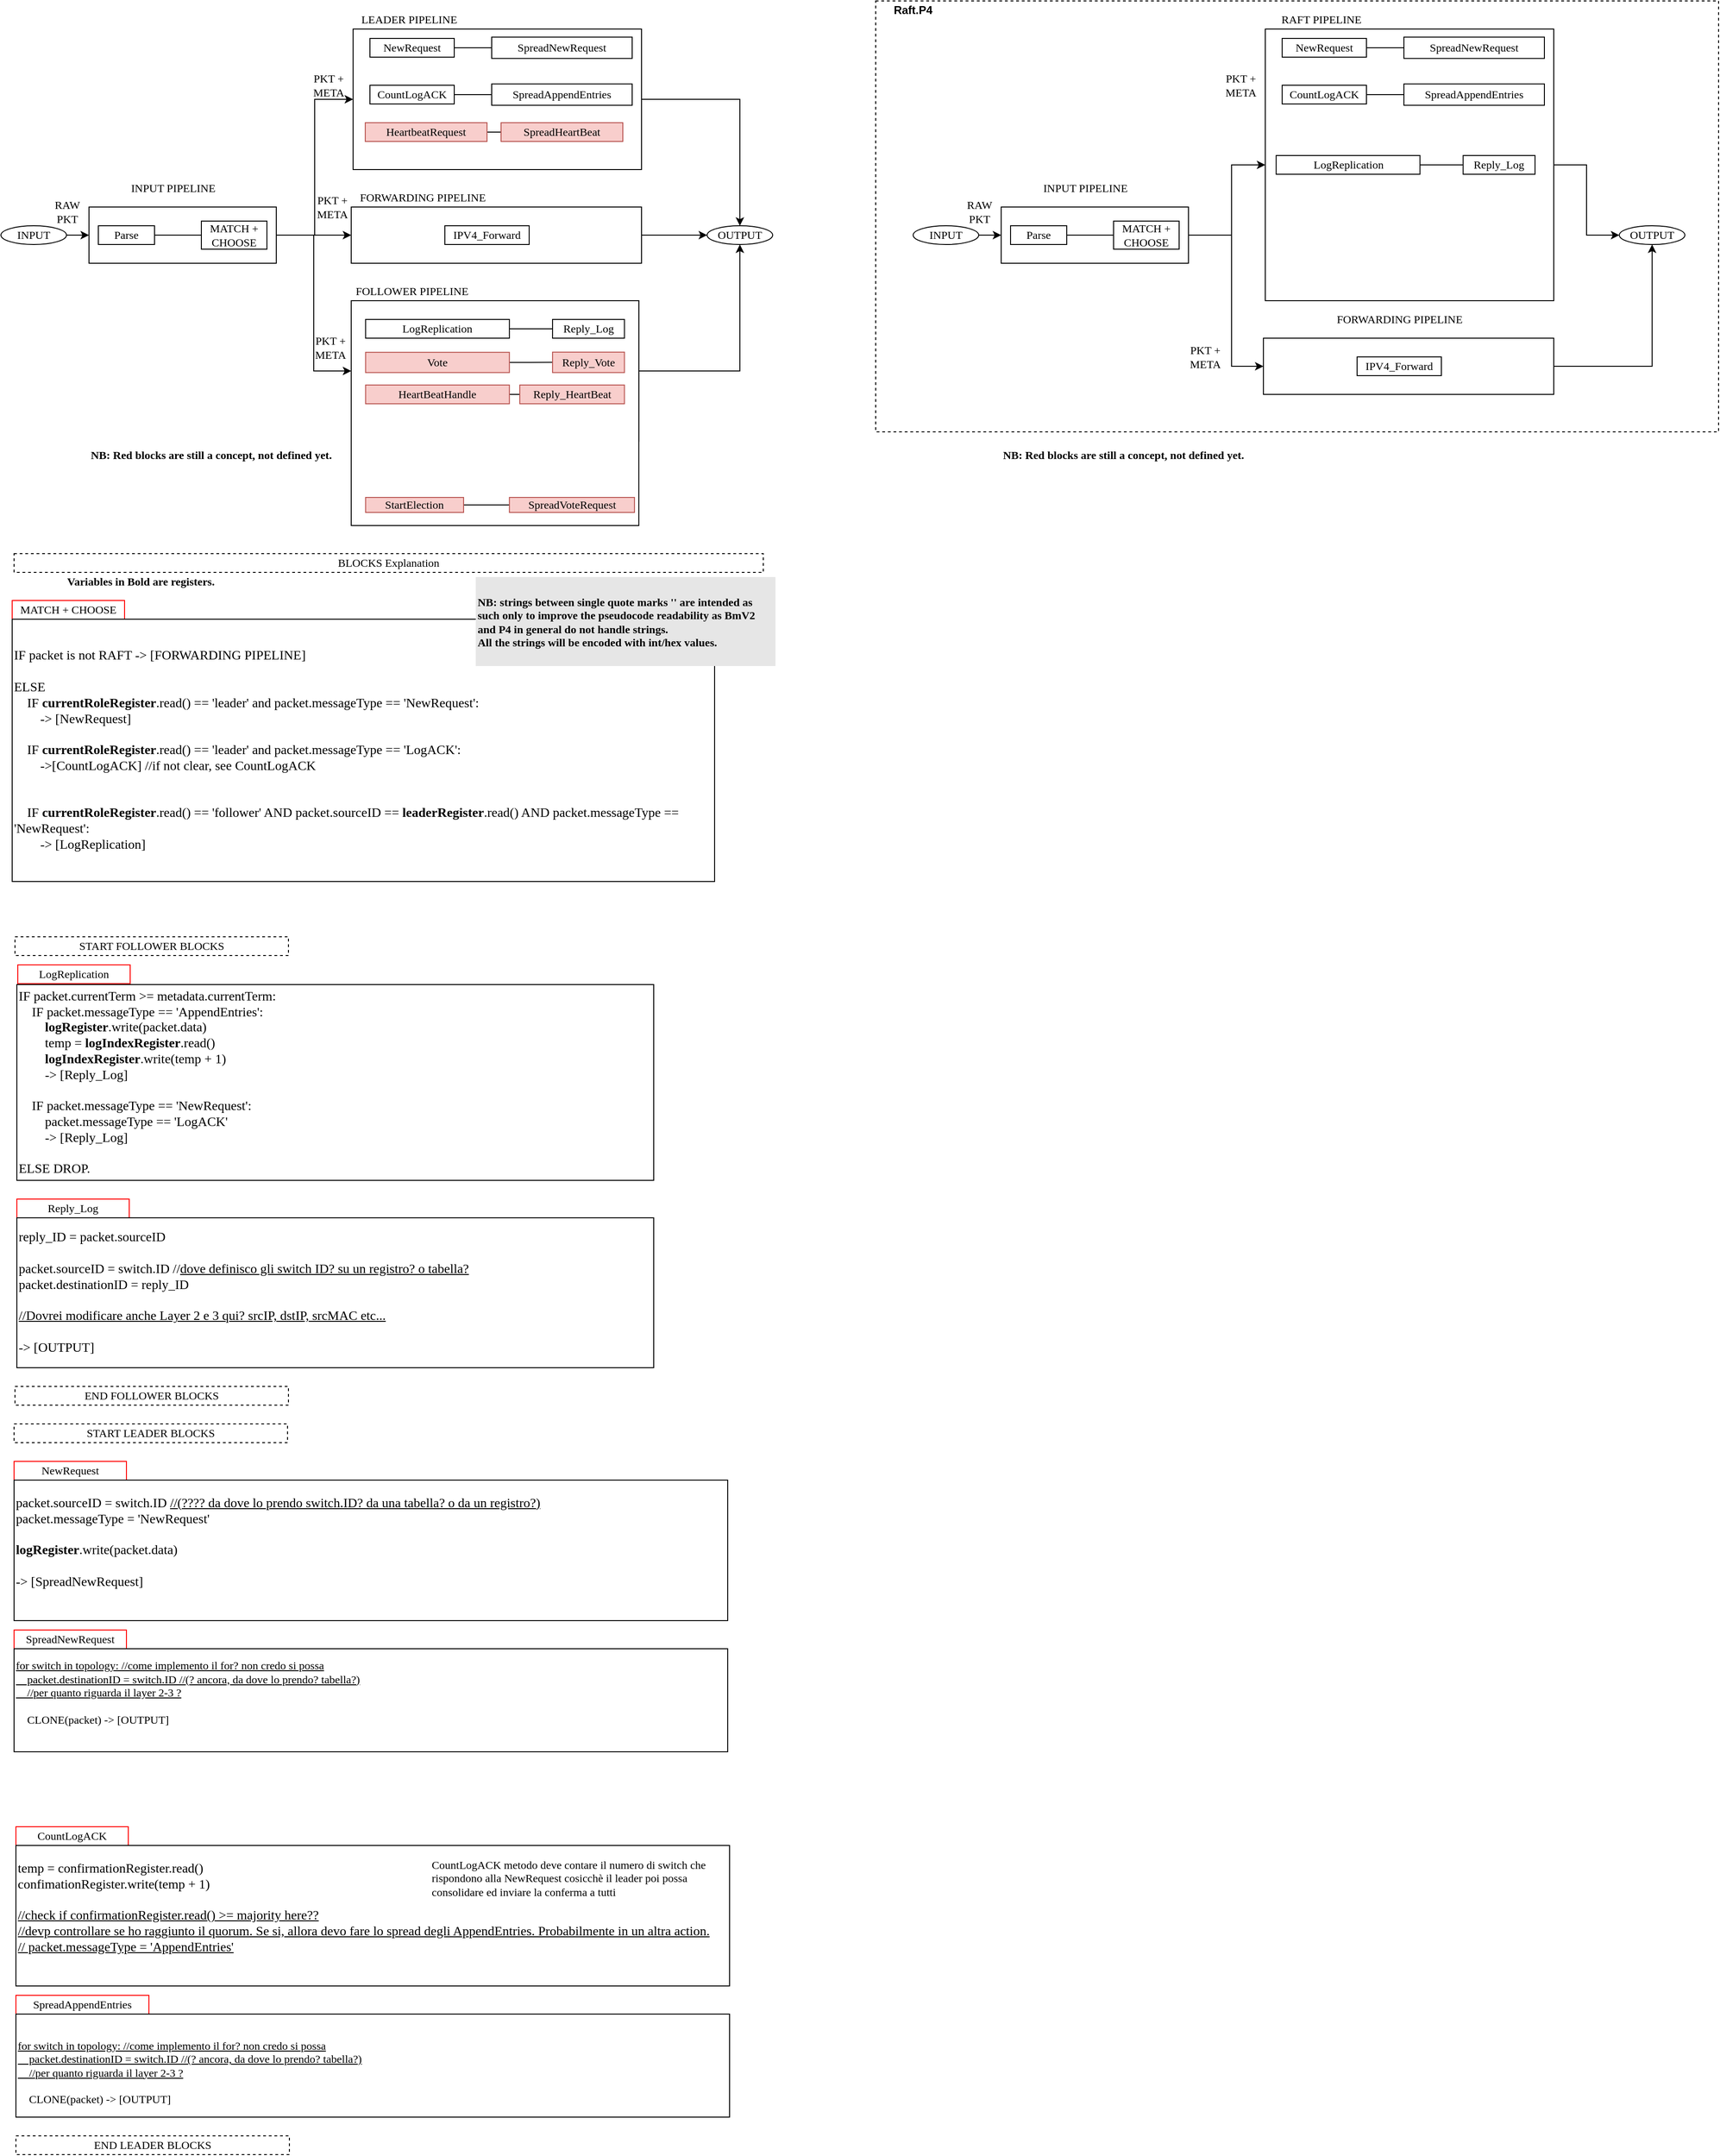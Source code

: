 <mxfile version="13.5.1" type="device"><diagram id="dT81Vl0hmEgUx9GRDJa3" name="Page-1"><mxGraphModel dx="2839" dy="1805" grid="1" gridSize="10" guides="1" tooltips="1" connect="1" arrows="1" fold="1" page="1" pageScale="1" pageWidth="827" pageHeight="1169" math="0" shadow="0"><root><mxCell id="0"/><mxCell id="1" parent="0"/><mxCell id="2UiXIjIUw84yvvYcgFA3-26" style="edgeStyle=orthogonalEdgeStyle;rounded=0;orthogonalLoop=1;jettySize=auto;html=1;exitX=1;exitY=0.5;exitDx=0;exitDy=0;fontFamily=Lucida Console;" parent="1" source="2UiXIjIUw84yvvYcgFA3-1" target="2UiXIjIUw84yvvYcgFA3-5" edge="1"><mxGeometry relative="1" as="geometry"/></mxCell><mxCell id="2UiXIjIUw84yvvYcgFA3-27" style="edgeStyle=orthogonalEdgeStyle;rounded=0;orthogonalLoop=1;jettySize=auto;html=1;exitX=1;exitY=0.5;exitDx=0;exitDy=0;entryX=0;entryY=0.5;entryDx=0;entryDy=0;fontFamily=Lucida Console;" parent="1" source="2UiXIjIUw84yvvYcgFA3-1" target="2UiXIjIUw84yvvYcgFA3-6" edge="1"><mxGeometry relative="1" as="geometry"/></mxCell><mxCell id="2UiXIjIUw84yvvYcgFA3-28" style="edgeStyle=orthogonalEdgeStyle;rounded=0;orthogonalLoop=1;jettySize=auto;html=1;exitX=1;exitY=0.5;exitDx=0;exitDy=0;entryX=0;entryY=0.5;entryDx=0;entryDy=0;fontFamily=Lucida Console;" parent="1" source="2UiXIjIUw84yvvYcgFA3-1" target="2UiXIjIUw84yvvYcgFA3-7" edge="1"><mxGeometry relative="1" as="geometry"/></mxCell><mxCell id="2UiXIjIUw84yvvYcgFA3-1" value="" style="rounded=0;whiteSpace=wrap;html=1;fontFamily=Lucida Console;" parent="1" vertex="1"><mxGeometry x="-1560" y="-910" width="200" height="60" as="geometry"/></mxCell><mxCell id="2UiXIjIUw84yvvYcgFA3-39" style="edgeStyle=orthogonalEdgeStyle;rounded=0;orthogonalLoop=1;jettySize=auto;html=1;exitX=1;exitY=0.5;exitDx=0;exitDy=0;entryX=0;entryY=0.5;entryDx=0;entryDy=0;fontFamily=Lucida Console;" parent="1" source="2UiXIjIUw84yvvYcgFA3-2" target="2UiXIjIUw84yvvYcgFA3-1" edge="1"><mxGeometry relative="1" as="geometry"/></mxCell><mxCell id="2UiXIjIUw84yvvYcgFA3-2" value="INPUT" style="ellipse;whiteSpace=wrap;html=1;fontFamily=Lucida Console;" parent="1" vertex="1"><mxGeometry x="-1654" y="-890" width="70" height="20" as="geometry"/></mxCell><mxCell id="2UiXIjIUw84yvvYcgFA3-40" style="edgeStyle=orthogonalEdgeStyle;rounded=0;orthogonalLoop=1;jettySize=auto;html=1;exitX=1;exitY=0.5;exitDx=0;exitDy=0;entryX=0;entryY=0.5;entryDx=0;entryDy=0;fontFamily=Lucida Console;endArrow=none;endFill=0;" parent="1" source="2UiXIjIUw84yvvYcgFA3-3" target="2UiXIjIUw84yvvYcgFA3-4" edge="1"><mxGeometry relative="1" as="geometry"/></mxCell><mxCell id="2UiXIjIUw84yvvYcgFA3-3" value="Parse" style="rounded=0;whiteSpace=wrap;html=1;fontFamily=Lucida Console;" parent="1" vertex="1"><mxGeometry x="-1550" y="-890" width="60" height="20" as="geometry"/></mxCell><mxCell id="2UiXIjIUw84yvvYcgFA3-4" value="MATCH + CHOOSE" style="rounded=0;whiteSpace=wrap;html=1;fontFamily=Lucida Console;" parent="1" vertex="1"><mxGeometry x="-1440" y="-895" width="70" height="30" as="geometry"/></mxCell><mxCell id="2UiXIjIUw84yvvYcgFA3-30" style="edgeStyle=orthogonalEdgeStyle;rounded=0;orthogonalLoop=1;jettySize=auto;html=1;exitX=1;exitY=0.5;exitDx=0;exitDy=0;fontFamily=Lucida Console;" parent="1" source="2UiXIjIUw84yvvYcgFA3-5" target="2UiXIjIUw84yvvYcgFA3-13" edge="1"><mxGeometry relative="1" as="geometry"/></mxCell><mxCell id="2UiXIjIUw84yvvYcgFA3-5" value="" style="rounded=0;whiteSpace=wrap;html=1;fontFamily=Lucida Console;" parent="1" vertex="1"><mxGeometry x="-1280" y="-910" width="310" height="60" as="geometry"/></mxCell><mxCell id="2UiXIjIUw84yvvYcgFA3-31" style="edgeStyle=orthogonalEdgeStyle;rounded=0;orthogonalLoop=1;jettySize=auto;html=1;exitX=1;exitY=0.5;exitDx=0;exitDy=0;fontFamily=Lucida Console;" parent="1" source="2UiXIjIUw84yvvYcgFA3-6" target="2UiXIjIUw84yvvYcgFA3-13" edge="1"><mxGeometry relative="1" as="geometry"/></mxCell><mxCell id="2UiXIjIUw84yvvYcgFA3-6" value="" style="rounded=0;whiteSpace=wrap;html=1;fontFamily=Lucida Console;" parent="1" vertex="1"><mxGeometry x="-1278" y="-1100" width="308" height="150" as="geometry"/></mxCell><mxCell id="2UiXIjIUw84yvvYcgFA3-8" value="INPUT PIPELINE" style="text;html=1;strokeColor=none;fillColor=none;align=center;verticalAlign=middle;whiteSpace=wrap;rounded=0;fontFamily=Lucida Console;" parent="1" vertex="1"><mxGeometry x="-1530" y="-940" width="120" height="20" as="geometry"/></mxCell><mxCell id="2UiXIjIUw84yvvYcgFA3-9" value="LEADER PIPELINE" style="text;html=1;strokeColor=none;fillColor=none;align=center;verticalAlign=middle;whiteSpace=wrap;rounded=0;fontFamily=Lucida Console;" parent="1" vertex="1"><mxGeometry x="-1278" y="-1120" width="120" height="20" as="geometry"/></mxCell><mxCell id="2UiXIjIUw84yvvYcgFA3-10" value="FOLLOWER PIPELINE" style="text;html=1;strokeColor=none;fillColor=none;align=center;verticalAlign=middle;whiteSpace=wrap;rounded=0;fontFamily=Lucida Console;" parent="1" vertex="1"><mxGeometry x="-1280" y="-830" width="130" height="20" as="geometry"/></mxCell><mxCell id="2UiXIjIUw84yvvYcgFA3-42" style="edgeStyle=orthogonalEdgeStyle;rounded=0;orthogonalLoop=1;jettySize=auto;html=1;exitX=1;exitY=0.5;exitDx=0;exitDy=0;entryX=0;entryY=0.5;entryDx=0;entryDy=0;endArrow=none;endFill=0;fontFamily=Lucida Console;" parent="1" source="2UiXIjIUw84yvvYcgFA3-11" target="2UiXIjIUw84yvvYcgFA3-41" edge="1"><mxGeometry relative="1" as="geometry"/></mxCell><mxCell id="2UiXIjIUw84yvvYcgFA3-11" value="NewRequest" style="rounded=0;whiteSpace=wrap;html=1;fontFamily=Lucida Console;" parent="1" vertex="1"><mxGeometry x="-1260" y="-1090" width="90" height="20" as="geometry"/></mxCell><mxCell id="2UiXIjIUw84yvvYcgFA3-13" value="OUTPUT" style="ellipse;whiteSpace=wrap;html=1;fontFamily=Lucida Console;" parent="1" vertex="1"><mxGeometry x="-900" y="-890" width="70" height="20" as="geometry"/></mxCell><mxCell id="2UiXIjIUw84yvvYcgFA3-15" value="MATCH + CHOOSE" style="text;html=1;fillColor=none;align=center;verticalAlign=middle;whiteSpace=wrap;rounded=0;fontFamily=Lucida Console;strokeColor=#FF0000;" parent="1" vertex="1"><mxGeometry x="-1642" y="-490" width="120" height="20" as="geometry"/></mxCell><mxCell id="2UiXIjIUw84yvvYcgFA3-17" value="&lt;div style=&quot;font-size: 14px&quot; align=&quot;left&quot;&gt;&lt;font style=&quot;font-size: 14px&quot;&gt;IF packet is not RAFT -&amp;gt; [FORWARDING PIPELINE]&lt;/font&gt;&lt;/div&gt;&lt;div style=&quot;font-size: 14px&quot; align=&quot;left&quot;&gt;&lt;font style=&quot;font-size: 14px&quot;&gt;&lt;br&gt;&lt;/font&gt;&lt;/div&gt;&lt;div style=&quot;font-size: 14px&quot; align=&quot;left&quot;&gt;&lt;font style=&quot;font-size: 14px&quot;&gt;ELSE&lt;/font&gt;&lt;/div&gt;&lt;div style=&quot;font-size: 14px&quot; align=&quot;left&quot;&gt;&lt;font style=&quot;font-size: 14px&quot;&gt;&amp;nbsp;&amp;nbsp;&amp;nbsp; IF &lt;b&gt;currentRoleRegister&lt;/b&gt;.read() == 'leader' and packet.messageType == 'NewRequest':&lt;br&gt;&lt;/font&gt;&lt;/div&gt;&lt;div style=&quot;font-size: 14px&quot; align=&quot;left&quot;&gt;&lt;font style=&quot;font-size: 14px&quot;&gt;&amp;nbsp;&amp;nbsp;&amp;nbsp;&amp;nbsp;&amp;nbsp;&amp;nbsp;&amp;nbsp; -&amp;gt; [NewRequest]&lt;/font&gt;&lt;/div&gt;&lt;div style=&quot;font-size: 14px&quot; align=&quot;left&quot;&gt;&lt;font style=&quot;font-size: 14px&quot;&gt;&lt;br&gt;&lt;/font&gt;&lt;/div&gt;&lt;div style=&quot;font-size: 14px&quot; align=&quot;left&quot;&gt;&lt;font style=&quot;font-size: 14px&quot;&gt;&amp;nbsp;&amp;nbsp;&amp;nbsp; IF &lt;b&gt;currentRoleRegister&lt;/b&gt;.read() == 'leader' and packet.messageType == 'LogACK':&lt;/font&gt;&lt;/div&gt;&lt;div style=&quot;font-size: 14px&quot; align=&quot;left&quot;&gt;&lt;font style=&quot;font-size: 14px&quot;&gt;&amp;nbsp;&amp;nbsp;&amp;nbsp;&amp;nbsp;&amp;nbsp;&amp;nbsp;&amp;nbsp; -&amp;gt;[CountLogACK] //if not clear, see CountLogACK&lt;/font&gt;&lt;/div&gt;&lt;div style=&quot;font-size: 14px&quot; align=&quot;left&quot;&gt;&lt;font style=&quot;font-size: 14px&quot;&gt;&lt;br&gt;&lt;/font&gt;&lt;/div&gt;&lt;div style=&quot;font-size: 14px&quot; align=&quot;left&quot;&gt;&lt;font style=&quot;font-size: 14px&quot;&gt;&lt;br&gt;&lt;/font&gt;&lt;/div&gt;&lt;div style=&quot;font-size: 14px&quot; align=&quot;left&quot;&gt;&lt;font style=&quot;font-size: 14px&quot;&gt;&amp;nbsp;&amp;nbsp;&amp;nbsp; &lt;/font&gt;&lt;font style=&quot;font-size: 14px&quot;&gt;IF &lt;b&gt;currentRoleRegister&lt;/b&gt;.read() == 'follower' AND packet.sourceID == &lt;b&gt;leaderRegister&lt;/b&gt;.read() AND packet.messageType == 'NewRequest'&lt;/font&gt;:&lt;div style=&quot;font-size: 14px&quot; align=&quot;left&quot;&gt;&lt;font style=&quot;font-size: 14px&quot;&gt;&amp;nbsp;&amp;nbsp;&amp;nbsp;&amp;nbsp;&amp;nbsp;&amp;nbsp;&amp;nbsp; -&amp;gt; [LogReplication]&lt;/font&gt;&lt;/div&gt;&lt;/div&gt;" style="text;html=1;fillColor=none;align=left;verticalAlign=middle;whiteSpace=wrap;rounded=0;fontFamily=Lucida Console;strokeColor=#000000;" parent="1" vertex="1"><mxGeometry x="-1642" y="-470" width="750" height="280" as="geometry"/></mxCell><mxCell id="2UiXIjIUw84yvvYcgFA3-18" value="&lt;div style=&quot;font-size: 14px&quot; align=&quot;left&quot;&gt;&lt;font style=&quot;font-size: 14px&quot;&gt;IF packet.currentTerm &amp;gt;= metadata.currentTerm:&lt;/font&gt;&lt;/div&gt;&lt;div style=&quot;font-size: 14px&quot; align=&quot;left&quot;&gt;&lt;font style=&quot;font-size: 14px&quot;&gt;&amp;nbsp;&amp;nbsp;&amp;nbsp; IF packet.messageType == 'AppendEntries':&lt;br&gt;&lt;/font&gt;&lt;/div&gt;&lt;div style=&quot;font-size: 14px&quot; align=&quot;left&quot;&gt;&lt;font style=&quot;font-size: 14px&quot;&gt;&amp;nbsp;&amp;nbsp;&amp;nbsp;&amp;nbsp;&amp;nbsp;&amp;nbsp;&amp;nbsp; &lt;b&gt;logRegister&lt;/b&gt;.write(packet.data)&lt;/font&gt;&lt;/div&gt;&lt;div style=&quot;font-size: 14px&quot; align=&quot;left&quot;&gt;&lt;font style=&quot;font-size: 14px&quot;&gt;&amp;nbsp;&amp;nbsp;&amp;nbsp;&amp;nbsp;&amp;nbsp;&amp;nbsp;&amp;nbsp; temp = &lt;b&gt;logIndexRegister&lt;/b&gt;.read()&lt;br&gt;&lt;/font&gt;&lt;/div&gt;&lt;div style=&quot;font-size: 14px&quot; align=&quot;left&quot;&gt;&lt;font style=&quot;font-size: 14px&quot;&gt;&amp;nbsp;&amp;nbsp;&amp;nbsp;&amp;nbsp;&amp;nbsp;&amp;nbsp;&amp;nbsp; &lt;b&gt;logIndexRegister&lt;/b&gt;.write(temp + 1)&lt;br&gt;&lt;/font&gt;&lt;/div&gt;&lt;div style=&quot;font-size: 14px&quot; align=&quot;left&quot;&gt;&lt;font style=&quot;font-size: 14px&quot;&gt;&amp;nbsp;&amp;nbsp;&amp;nbsp;&amp;nbsp;&amp;nbsp;&amp;nbsp;&amp;nbsp; -&amp;gt; [Reply_Log]&lt;/font&gt;&lt;/div&gt;&lt;div style=&quot;font-size: 14px&quot; align=&quot;left&quot;&gt;&lt;br&gt;&lt;/div&gt;&lt;div style=&quot;font-size: 14px&quot; align=&quot;left&quot;&gt;&amp;nbsp;&amp;nbsp;&amp;nbsp; IF packet.messageType == 'NewRequest':&lt;/div&gt;&lt;div style=&quot;font-size: 14px&quot; align=&quot;left&quot;&gt;&amp;nbsp;&amp;nbsp;&amp;nbsp;&amp;nbsp;&amp;nbsp;&amp;nbsp;&amp;nbsp; packet.messageType == 'LogACK'&lt;/div&gt;&lt;div style=&quot;font-size: 14px&quot; align=&quot;left&quot;&gt;&amp;nbsp;&amp;nbsp;&amp;nbsp;&amp;nbsp;&amp;nbsp;&amp;nbsp;&amp;nbsp; -&amp;gt; [Reply_Log]&lt;br&gt;&lt;/div&gt;&lt;div style=&quot;font-size: 14px&quot; align=&quot;left&quot;&gt;&lt;font style=&quot;font-size: 14px&quot;&gt;&lt;br&gt;&lt;/font&gt;&lt;/div&gt;&lt;div style=&quot;font-size: 14px&quot; align=&quot;left&quot;&gt;&lt;font style=&quot;font-size: 14px&quot;&gt;ELSE DROP.&lt;br&gt;&lt;/font&gt;&lt;/div&gt;" style="text;html=1;fillColor=none;align=left;verticalAlign=middle;whiteSpace=wrap;rounded=0;fontFamily=Lucida Console;strokeColor=#000000;" parent="1" vertex="1"><mxGeometry x="-1637" y="-80" width="680" height="209" as="geometry"/></mxCell><mxCell id="2UiXIjIUw84yvvYcgFA3-19" value="LogReplication" style="text;html=1;align=center;verticalAlign=middle;whiteSpace=wrap;rounded=0;fontFamily=Lucida Console;strokeColor=#FF0000;" parent="1" vertex="1"><mxGeometry x="-1636" y="-101" width="120" height="20" as="geometry"/></mxCell><mxCell id="2UiXIjIUw84yvvYcgFA3-20" value="RAW PKT" style="text;html=1;strokeColor=none;fillColor=none;align=center;verticalAlign=middle;whiteSpace=wrap;rounded=0;fontFamily=Lucida Console;" parent="1" vertex="1"><mxGeometry x="-1600" y="-915" width="34" height="20" as="geometry"/></mxCell><mxCell id="2UiXIjIUw84yvvYcgFA3-21" value="PKT + META" style="text;html=1;strokeColor=none;fillColor=none;align=center;verticalAlign=middle;whiteSpace=wrap;rounded=0;fontFamily=Lucida Console;" parent="1" vertex="1"><mxGeometry x="-1326" y="-1050" width="44" height="20" as="geometry"/></mxCell><mxCell id="2UiXIjIUw84yvvYcgFA3-22" value="PKT + META" style="text;html=1;strokeColor=none;fillColor=none;align=center;verticalAlign=middle;whiteSpace=wrap;rounded=0;fontFamily=Lucida Console;" parent="1" vertex="1"><mxGeometry x="-1324" y="-770" width="44" height="20" as="geometry"/></mxCell><mxCell id="2UiXIjIUw84yvvYcgFA3-23" value="PKT + META" style="text;html=1;strokeColor=none;fillColor=none;align=center;verticalAlign=middle;whiteSpace=wrap;rounded=0;fontFamily=Lucida Console;" parent="1" vertex="1"><mxGeometry x="-1322" y="-920" width="44" height="20" as="geometry"/></mxCell><mxCell id="2UiXIjIUw84yvvYcgFA3-29" value="" style="group" parent="1" vertex="1" connectable="0"><mxGeometry x="-1280" y="-810" width="340" height="150" as="geometry"/></mxCell><mxCell id="2UiXIjIUw84yvvYcgFA3-7" value="" style="rounded=0;whiteSpace=wrap;html=1;fontFamily=Lucida Console;" parent="2UiXIjIUw84yvvYcgFA3-29" vertex="1"><mxGeometry width="307.097" height="150" as="geometry"/></mxCell><mxCell id="2UiXIjIUw84yvvYcgFA3-34" style="edgeStyle=orthogonalEdgeStyle;rounded=0;orthogonalLoop=1;jettySize=auto;html=1;exitX=1;exitY=0.5;exitDx=0;exitDy=0;fontFamily=Lucida Console;" parent="2UiXIjIUw84yvvYcgFA3-29" source="2UiXIjIUw84yvvYcgFA3-12" target="2UiXIjIUw84yvvYcgFA3-16" edge="1"><mxGeometry relative="1" as="geometry"/></mxCell><mxCell id="2UiXIjIUw84yvvYcgFA3-12" value="LogReplication" style="rounded=0;whiteSpace=wrap;html=1;fontFamily=Lucida Console;" parent="2UiXIjIUw84yvvYcgFA3-29" vertex="1"><mxGeometry x="15.355" y="27.27" width="153.548" height="22.73" as="geometry"/></mxCell><mxCell id="2UiXIjIUw84yvvYcgFA3-16" value="Reply_Log" style="rounded=0;whiteSpace=wrap;html=1;fontFamily=Lucida Console;" parent="2UiXIjIUw84yvvYcgFA3-29" vertex="1"><mxGeometry x="214.968" y="27.273" width="76.774" height="27.273" as="geometry"/></mxCell><mxCell id="2UiXIjIUw84yvvYcgFA3-24" value="Vote" style="rounded=0;whiteSpace=wrap;html=1;fontFamily=Lucida Console;opacity=50;labelBorderColor=none;labelBackgroundColor=none;fontStyle=0" parent="2UiXIjIUw84yvvYcgFA3-29" vertex="1"><mxGeometry x="15.355" y="67.73" width="153.548" height="14.55" as="geometry"/></mxCell><mxCell id="2UiXIjIUw84yvvYcgFA3-37" value="StartElection" style="rounded=0;whiteSpace=wrap;html=1;fontFamily=Lucida Console;" parent="2UiXIjIUw84yvvYcgFA3-29" vertex="1"><mxGeometry x="15.35" y="110" width="100" height="22.73" as="geometry"/></mxCell><mxCell id="2UiXIjIUw84yvvYcgFA3-38" value="SpreadVoteRequest" style="rounded=0;whiteSpace=wrap;html=1;fontFamily=Lucida Console;" parent="2UiXIjIUw84yvvYcgFA3-29" vertex="1"><mxGeometry x="158.19" y="110" width="133.55" height="22.73" as="geometry"/></mxCell><mxCell id="2UiXIjIUw84yvvYcgFA3-32" style="edgeStyle=orthogonalEdgeStyle;rounded=0;orthogonalLoop=1;jettySize=auto;html=1;exitX=1;exitY=0.5;exitDx=0;exitDy=0;fontFamily=Lucida Console;" parent="1" source="2UiXIjIUw84yvvYcgFA3-7" target="2UiXIjIUw84yvvYcgFA3-13" edge="1"><mxGeometry relative="1" as="geometry"/></mxCell><mxCell id="2UiXIjIUw84yvvYcgFA3-41" value="SpreadNewRequest" style="rounded=0;whiteSpace=wrap;html=1;fontFamily=Lucida Console;" parent="1" vertex="1"><mxGeometry x="-1130" y="-1091.37" width="150" height="22.73" as="geometry"/></mxCell><mxCell id="2UiXIjIUw84yvvYcgFA3-44" value="Reply_Log" style="text;html=1;align=center;verticalAlign=middle;whiteSpace=wrap;rounded=0;fontFamily=Lucida Console;strokeColor=#FF0000;" parent="1" vertex="1"><mxGeometry x="-1637" y="149" width="120" height="20" as="geometry"/></mxCell><mxCell id="2UiXIjIUw84yvvYcgFA3-45" value="&lt;div style=&quot;font-size: 14px&quot; align=&quot;left&quot;&gt;&lt;font style=&quot;font-size: 14px&quot;&gt;reply_ID = packet.sourceID&lt;/font&gt;&lt;/div&gt;&lt;div style=&quot;font-size: 14px&quot; align=&quot;left&quot;&gt;&lt;font style=&quot;font-size: 14px&quot;&gt;&lt;br&gt;&lt;/font&gt;&lt;/div&gt;&lt;div style=&quot;font-size: 14px&quot; align=&quot;left&quot;&gt;&lt;font style=&quot;font-size: 14px&quot;&gt;packet.sourceID = switch.ID //&lt;u&gt;dove definisco gli switch ID? su un registro? o tabella?&lt;/u&gt;&lt;br&gt;&lt;/font&gt;&lt;/div&gt;&lt;div style=&quot;font-size: 14px&quot; align=&quot;left&quot;&gt;&lt;font style=&quot;font-size: 14px&quot;&gt;packet.destinationID = reply_ID&lt;/font&gt;&lt;/div&gt;&lt;div style=&quot;font-size: 14px&quot; align=&quot;left&quot;&gt;&lt;font style=&quot;font-size: 14px&quot;&gt;&lt;br&gt;&lt;/font&gt;&lt;/div&gt;&lt;div style=&quot;font-size: 14px&quot; align=&quot;left&quot;&gt;&lt;u&gt;&lt;font style=&quot;font-size: 14px&quot;&gt;//Dovrei modificare anche Layer 2 e 3 qui? srcIP, dstIP, srcMAC etc...&lt;/font&gt;&lt;/u&gt;&lt;/div&gt;&lt;div style=&quot;font-size: 14px&quot; align=&quot;left&quot;&gt;&lt;font style=&quot;font-size: 14px&quot;&gt;&lt;br&gt;&lt;/font&gt;&lt;/div&gt;&lt;div style=&quot;font-size: 14px&quot; align=&quot;left&quot;&gt;&lt;font style=&quot;font-size: 14px&quot;&gt;-&amp;gt; [OUTPUT]&lt;br&gt;&lt;/font&gt;&lt;/div&gt;" style="text;html=1;fillColor=none;align=left;verticalAlign=middle;whiteSpace=wrap;rounded=0;fontFamily=Lucida Console;strokeColor=#000000;" parent="1" vertex="1"><mxGeometry x="-1637" y="169" width="680" height="160" as="geometry"/></mxCell><mxCell id="2UiXIjIUw84yvvYcgFA3-46" value="" style="group" parent="1" vertex="1" connectable="0"><mxGeometry x="-1280" y="-810" width="340" height="240" as="geometry"/></mxCell><mxCell id="2UiXIjIUw84yvvYcgFA3-47" value="" style="rounded=0;whiteSpace=wrap;html=1;fontFamily=Lucida Console;" parent="2UiXIjIUw84yvvYcgFA3-46" vertex="1"><mxGeometry width="307.097" height="240" as="geometry"/></mxCell><mxCell id="2UiXIjIUw84yvvYcgFA3-48" style="edgeStyle=orthogonalEdgeStyle;rounded=0;orthogonalLoop=1;jettySize=auto;html=1;exitX=1;exitY=0.5;exitDx=0;exitDy=0;fontFamily=Lucida Console;endArrow=none;endFill=0;" parent="2UiXIjIUw84yvvYcgFA3-46" source="2UiXIjIUw84yvvYcgFA3-49" target="2UiXIjIUw84yvvYcgFA3-50" edge="1"><mxGeometry relative="1" as="geometry"/></mxCell><mxCell id="2UiXIjIUw84yvvYcgFA3-49" value="LogReplication" style="rounded=0;whiteSpace=wrap;html=1;fontFamily=Lucida Console;" parent="2UiXIjIUw84yvvYcgFA3-46" vertex="1"><mxGeometry x="15.35" y="19.99" width="153.55" height="20.01" as="geometry"/></mxCell><mxCell id="2UiXIjIUw84yvvYcgFA3-50" value="Reply_Log" style="rounded=0;whiteSpace=wrap;html=1;fontFamily=Lucida Console;" parent="2UiXIjIUw84yvvYcgFA3-46" vertex="1"><mxGeometry x="214.97" y="19.99" width="76.77" height="20.01" as="geometry"/></mxCell><mxCell id="2UiXIjIUw84yvvYcgFA3-55" style="edgeStyle=orthogonalEdgeStyle;rounded=0;orthogonalLoop=1;jettySize=auto;html=1;exitX=1;exitY=0.5;exitDx=0;exitDy=0;entryX=0;entryY=0.5;entryDx=0;entryDy=0;endArrow=none;endFill=0;fontFamily=Lucida Console;" parent="2UiXIjIUw84yvvYcgFA3-46" source="2UiXIjIUw84yvvYcgFA3-51" target="2UiXIjIUw84yvvYcgFA3-54" edge="1"><mxGeometry relative="1" as="geometry"/></mxCell><mxCell id="2UiXIjIUw84yvvYcgFA3-51" value="Vote" style="rounded=0;whiteSpace=wrap;html=1;fontFamily=Lucida Console;labelBorderColor=none;labelBackgroundColor=none;fontStyle=0;strokeColor=#b85450;fillColor=#f8cecc;" parent="2UiXIjIUw84yvvYcgFA3-46" vertex="1"><mxGeometry x="15.35" y="55.09" width="153.55" height="21.63" as="geometry"/></mxCell><mxCell id="2UiXIjIUw84yvvYcgFA3-56" style="edgeStyle=orthogonalEdgeStyle;rounded=0;orthogonalLoop=1;jettySize=auto;html=1;exitX=1;exitY=0.5;exitDx=0;exitDy=0;endArrow=none;endFill=0;fontFamily=Lucida Console;" parent="2UiXIjIUw84yvvYcgFA3-46" source="2UiXIjIUw84yvvYcgFA3-52" target="2UiXIjIUw84yvvYcgFA3-53" edge="1"><mxGeometry relative="1" as="geometry"/></mxCell><mxCell id="2UiXIjIUw84yvvYcgFA3-52" value="StartElection" style="rounded=0;whiteSpace=wrap;html=1;fontFamily=Lucida Console;fillColor=#f8cecc;strokeColor=#b85450;" parent="2UiXIjIUw84yvvYcgFA3-46" vertex="1"><mxGeometry x="15.35" y="210" width="104.65" height="16" as="geometry"/></mxCell><mxCell id="2UiXIjIUw84yvvYcgFA3-53" value="SpreadVoteRequest" style="rounded=0;whiteSpace=wrap;html=1;fontFamily=Lucida Console;fillColor=#f8cecc;strokeColor=#b85450;" parent="2UiXIjIUw84yvvYcgFA3-46" vertex="1"><mxGeometry x="168.9" y="210" width="133.55" height="16" as="geometry"/></mxCell><mxCell id="2UiXIjIUw84yvvYcgFA3-54" value="Reply_Vote" style="rounded=0;whiteSpace=wrap;html=1;fontFamily=Lucida Console;fillColor=#f8cecc;strokeColor=#b85450;" parent="2UiXIjIUw84yvvYcgFA3-46" vertex="1"><mxGeometry x="214.97" y="54.9" width="76.77" height="21.82" as="geometry"/></mxCell><mxCell id="2UiXIjIUw84yvvYcgFA3-82" style="edgeStyle=orthogonalEdgeStyle;rounded=0;orthogonalLoop=1;jettySize=auto;html=1;exitX=1;exitY=0.5;exitDx=0;exitDy=0;entryX=0;entryY=0.5;entryDx=0;entryDy=0;endArrow=none;endFill=0;fontFamily=Lucida Console;" parent="2UiXIjIUw84yvvYcgFA3-46" source="2UiXIjIUw84yvvYcgFA3-80" target="2UiXIjIUw84yvvYcgFA3-81" edge="1"><mxGeometry relative="1" as="geometry"/></mxCell><mxCell id="2UiXIjIUw84yvvYcgFA3-80" value="HeartBeatHandle" style="rounded=0;whiteSpace=wrap;html=1;fontFamily=Lucida Console;fillColor=#f8cecc;strokeColor=#b85450;" parent="2UiXIjIUw84yvvYcgFA3-46" vertex="1"><mxGeometry x="15.35" y="90" width="153.55" height="20.01" as="geometry"/></mxCell><mxCell id="2UiXIjIUw84yvvYcgFA3-81" value="Reply_HeartBeat" style="rounded=0;whiteSpace=wrap;html=1;fontFamily=Lucida Console;fillColor=#f8cecc;strokeColor=#b85450;" parent="2UiXIjIUw84yvvYcgFA3-46" vertex="1"><mxGeometry x="180" y="90" width="111.74" height="20.01" as="geometry"/></mxCell><mxCell id="2UiXIjIUw84yvvYcgFA3-57" value="BLOCKS Explanation" style="text;html=1;fillColor=none;align=center;verticalAlign=middle;whiteSpace=wrap;rounded=0;fontFamily=Lucida Console;strokeColor=#000000;dashed=1;" parent="1" vertex="1"><mxGeometry x="-1640" y="-540" width="800" height="20" as="geometry"/></mxCell><mxCell id="2UiXIjIUw84yvvYcgFA3-58" value="&lt;div&gt;&lt;b&gt;NB: strings between single quote marks '' are intended as such only to improve the pseudocode readability as BmV2 and P4 in general do not handle strings.&lt;/b&gt;&lt;/div&gt;&lt;div&gt;&lt;b&gt; All the strings will be encoded with int/hex values.&lt;/b&gt;&lt;/div&gt;" style="text;html=1;strokeColor=none;align=left;verticalAlign=middle;whiteSpace=wrap;rounded=0;fontFamily=Lucida Console;fillColor=#E6E6E6;" parent="1" vertex="1"><mxGeometry x="-1147" y="-515" width="320" height="95" as="geometry"/></mxCell><mxCell id="2UiXIjIUw84yvvYcgFA3-59" value="NewRequest" style="text;html=1;align=center;verticalAlign=middle;whiteSpace=wrap;rounded=0;fontFamily=Lucida Console;strokeColor=#FF0000;" parent="1" vertex="1"><mxGeometry x="-1640" y="429" width="120" height="20" as="geometry"/></mxCell><mxCell id="2UiXIjIUw84yvvYcgFA3-60" value="&lt;div style=&quot;font-size: 14px&quot;&gt;&lt;font style=&quot;font-size: 14px&quot; face=&quot;Lucida Console&quot;&gt;packet.sourceID = switch.ID &lt;u&gt;//(???? da dove lo prendo switch.ID? da una tabella? o da un registro?)&lt;/u&gt;&lt;/font&gt;&lt;/div&gt;&lt;div style=&quot;font-size: 14px&quot;&gt;&lt;font style=&quot;font-size: 14px&quot; face=&quot;Lucida Console&quot;&gt;packet.messageType = 'NewRequest' &lt;br&gt;&lt;/font&gt;&lt;/div&gt;&lt;div style=&quot;font-size: 14px&quot;&gt;&lt;font style=&quot;font-size: 14px&quot; face=&quot;Lucida Console&quot;&gt;&lt;br&gt;&lt;/font&gt;&lt;/div&gt;&lt;div style=&quot;font-size: 14px&quot;&gt;&lt;font style=&quot;font-size: 14px&quot; face=&quot;Lucida Console&quot;&gt;&lt;b&gt;logRegister&lt;/b&gt;.write(packet.data)&lt;/font&gt;&lt;/div&gt;&lt;div style=&quot;font-size: 14px&quot;&gt;&lt;br&gt;&lt;/div&gt;&lt;div style=&quot;font-size: 14px&quot;&gt;-&amp;gt; [SpreadNewRequest]&lt;br&gt;&lt;/div&gt;&lt;div style=&quot;font-size: 14px&quot;&gt;&lt;font style=&quot;font-size: 14px&quot; face=&quot;Lucida Console&quot;&gt;&lt;br&gt;&lt;/font&gt;&lt;/div&gt;" style="text;html=1;fillColor=none;align=left;verticalAlign=middle;whiteSpace=wrap;rounded=0;fontFamily=Lucida Console;strokeColor=#000000;" parent="1" vertex="1"><mxGeometry x="-1640" y="449" width="762" height="150" as="geometry"/></mxCell><mxCell id="2UiXIjIUw84yvvYcgFA3-61" value="START LEADER BLOCKS" style="text;html=1;fillColor=none;align=center;verticalAlign=middle;whiteSpace=wrap;rounded=0;fontFamily=Lucida Console;strokeColor=#000000;dashed=1;" parent="1" vertex="1"><mxGeometry x="-1640" y="389" width="292" height="20" as="geometry"/></mxCell><mxCell id="2UiXIjIUw84yvvYcgFA3-62" value="END FOLLOWER BLOCKS" style="text;html=1;fillColor=none;align=center;verticalAlign=middle;whiteSpace=wrap;rounded=0;fontFamily=Lucida Console;strokeColor=#000000;dashed=1;" parent="1" vertex="1"><mxGeometry x="-1639" y="349" width="292" height="20" as="geometry"/></mxCell><mxCell id="2UiXIjIUw84yvvYcgFA3-63" value="IPV4_Forward" style="rounded=0;whiteSpace=wrap;html=1;fontFamily=Lucida Console;" parent="1" vertex="1"><mxGeometry x="-1180" y="-890" width="90" height="20" as="geometry"/></mxCell><mxCell id="2UiXIjIUw84yvvYcgFA3-64" value="&lt;b&gt;NB: Red blocks are still a concept, not defined yet.&lt;br&gt;&lt;/b&gt;" style="text;html=1;strokeColor=none;fillColor=none;align=left;verticalAlign=middle;whiteSpace=wrap;rounded=0;fontFamily=Lucida Console;" parent="1" vertex="1"><mxGeometry x="-1560" y="-660" width="270" height="30" as="geometry"/></mxCell><mxCell id="2UiXIjIUw84yvvYcgFA3-70" style="edgeStyle=orthogonalEdgeStyle;rounded=0;orthogonalLoop=1;jettySize=auto;html=1;exitX=1;exitY=0.5;exitDx=0;exitDy=0;entryX=0;entryY=0.5;entryDx=0;entryDy=0;endArrow=none;endFill=0;fontFamily=Lucida Console;" parent="1" source="2UiXIjIUw84yvvYcgFA3-68" target="2UiXIjIUw84yvvYcgFA3-69" edge="1"><mxGeometry relative="1" as="geometry"/></mxCell><mxCell id="2UiXIjIUw84yvvYcgFA3-68" value="CountLogACK" style="rounded=0;whiteSpace=wrap;html=1;fontFamily=Lucida Console;" parent="1" vertex="1"><mxGeometry x="-1260" y="-1040" width="90" height="20" as="geometry"/></mxCell><mxCell id="2UiXIjIUw84yvvYcgFA3-69" value="SpreadAppendEntries" style="rounded=0;whiteSpace=wrap;html=1;fontFamily=Lucida Console;" parent="1" vertex="1"><mxGeometry x="-1130" y="-1041.37" width="150" height="22.73" as="geometry"/></mxCell><mxCell id="2UiXIjIUw84yvvYcgFA3-71" value="SpreadNewRequest" style="text;html=1;align=center;verticalAlign=middle;whiteSpace=wrap;rounded=0;fontFamily=Lucida Console;strokeColor=#FF0000;" parent="1" vertex="1"><mxGeometry x="-1640" y="609" width="120" height="20" as="geometry"/></mxCell><mxCell id="2UiXIjIUw84yvvYcgFA3-72" value="&lt;u&gt;for switch in topology: //come implemento il for? non credo si possa&lt;br&gt;&lt;/u&gt;&lt;div&gt;&lt;u&gt;&amp;nbsp;&amp;nbsp;&amp;nbsp; packet.destinationID = switch.ID //(? ancora, da dove lo prendo? tabella?)&lt;/u&gt;&lt;/div&gt;&lt;div&gt;&lt;u&gt;&amp;nbsp;&amp;nbsp;&amp;nbsp; //per quanto riguarda il layer 2-3 ?&lt;/u&gt;&lt;/div&gt;&lt;div&gt;&lt;br&gt;&lt;/div&gt;&lt;div&gt;&amp;nbsp;&amp;nbsp;&amp;nbsp; CLONE(packet) -&amp;gt; [OUTPUT]&lt;br&gt;&lt;/div&gt;&lt;div style=&quot;font-size: 14px&quot;&gt;&lt;font style=&quot;font-size: 14px&quot; face=&quot;Lucida Console&quot;&gt;&lt;br&gt;&lt;/font&gt;&lt;/div&gt;" style="text;html=1;fillColor=none;align=left;verticalAlign=middle;whiteSpace=wrap;rounded=0;fontFamily=Lucida Console;strokeColor=#000000;" parent="1" vertex="1"><mxGeometry x="-1640" y="629" width="762" height="110" as="geometry"/></mxCell><mxCell id="2UiXIjIUw84yvvYcgFA3-73" value="CountLogACK" style="text;html=1;align=center;verticalAlign=middle;whiteSpace=wrap;rounded=0;fontFamily=Lucida Console;strokeColor=#FF0000;" parent="1" vertex="1"><mxGeometry x="-1638" y="819" width="120" height="20" as="geometry"/></mxCell><mxCell id="2UiXIjIUw84yvvYcgFA3-74" value="&lt;div style=&quot;font-size: 14px&quot;&gt;&lt;font style=&quot;font-size: 14px&quot; face=&quot;Lucida Console&quot;&gt;temp = confirmationRegister.read()&lt;/font&gt;&lt;/div&gt;&lt;div style=&quot;font-size: 14px&quot;&gt;&lt;font style=&quot;font-size: 14px&quot; face=&quot;Lucida Console&quot;&gt;confimationRegister.write(temp + 1)&lt;/font&gt;&lt;/div&gt;&lt;div style=&quot;font-size: 14px&quot;&gt;&lt;font style=&quot;font-size: 14px&quot; face=&quot;Lucida Console&quot;&gt;&lt;br&gt;&lt;/font&gt;&lt;/div&gt;&lt;div style=&quot;font-size: 14px&quot;&gt;&lt;font style=&quot;font-size: 14px&quot; face=&quot;Lucida Console&quot;&gt;&lt;u&gt;//check if confirmationRegister.read() &amp;gt;= majority here??&lt;/u&gt;&lt;/font&gt;&lt;/div&gt;&lt;div style=&quot;font-size: 14px&quot;&gt;&lt;font style=&quot;font-size: 14px&quot; face=&quot;Lucida Console&quot;&gt;&lt;u&gt;//devp controllare se ho raggiunto il quorum. Se si, allora devo fare lo spread degli AppendEntries. Probabilmente in un altra action.&lt;br&gt;&lt;/u&gt;&lt;/font&gt;&lt;/div&gt;&lt;div style=&quot;font-size: 14px&quot;&gt;&lt;font style=&quot;font-size: 14px&quot; face=&quot;Lucida Console&quot;&gt;&lt;u&gt;// packet.messageType = 'AppendEntries'&lt;/u&gt;&lt;br&gt;&lt;/font&gt;&lt;/div&gt;&lt;div style=&quot;font-size: 14px&quot;&gt;&lt;font style=&quot;font-size: 14px&quot; face=&quot;Lucida Console&quot;&gt;&lt;br&gt;&lt;/font&gt;&lt;/div&gt;" style="text;html=1;fillColor=none;align=left;verticalAlign=middle;whiteSpace=wrap;rounded=0;fontFamily=Lucida Console;strokeColor=#000000;" parent="1" vertex="1"><mxGeometry x="-1638" y="839" width="762" height="150" as="geometry"/></mxCell><mxCell id="2UiXIjIUw84yvvYcgFA3-75" value="CountLogACK metodo deve contare il numero di switch che rispondono alla NewRequest cosicchè il leader poi possa consolidare ed inviare la conferma a tutti" style="text;html=1;strokeColor=none;fillColor=none;align=left;verticalAlign=middle;whiteSpace=wrap;rounded=0;fontFamily=Lucida Console;" parent="1" vertex="1"><mxGeometry x="-1196" y="829" width="320" height="90" as="geometry"/></mxCell><mxCell id="2UiXIjIUw84yvvYcgFA3-78" style="edgeStyle=orthogonalEdgeStyle;rounded=0;orthogonalLoop=1;jettySize=auto;html=1;exitX=1;exitY=0.5;exitDx=0;exitDy=0;entryX=0;entryY=0.25;entryDx=0;entryDy=0;endArrow=none;endFill=0;fontFamily=Lucida Console;" parent="1" source="2UiXIjIUw84yvvYcgFA3-76" target="2UiXIjIUw84yvvYcgFA3-77" edge="1"><mxGeometry relative="1" as="geometry"/></mxCell><mxCell id="2UiXIjIUw84yvvYcgFA3-76" value="HeartbeatRequest" style="rounded=0;whiteSpace=wrap;html=1;fontFamily=Lucida Console;fillColor=#f8cecc;strokeColor=#b85450;" parent="1" vertex="1"><mxGeometry x="-1265" y="-1000" width="130" height="20" as="geometry"/></mxCell><mxCell id="2UiXIjIUw84yvvYcgFA3-77" value="SpreadHeartBeat" style="rounded=0;whiteSpace=wrap;html=1;fontFamily=Lucida Console;fillColor=#f8cecc;strokeColor=#b85450;" parent="1" vertex="1"><mxGeometry x="-1120" y="-1000" width="130" height="20" as="geometry"/></mxCell><mxCell id="2UiXIjIUw84yvvYcgFA3-83" value="SpreadAppendEntries" style="text;html=1;align=center;verticalAlign=middle;whiteSpace=wrap;rounded=0;fontFamily=Lucida Console;strokeColor=#FF0000;" parent="1" vertex="1"><mxGeometry x="-1638" y="999" width="142" height="20" as="geometry"/></mxCell><mxCell id="2UiXIjIUw84yvvYcgFA3-84" value="&lt;br&gt;&lt;div style=&quot;font-size: 14px&quot;&gt;&lt;font style=&quot;font-size: 14px&quot; face=&quot;Lucida Console&quot;&gt;&lt;br&gt;&lt;/font&gt;&lt;/div&gt;&lt;div&gt;&lt;u&gt;for switch in topology: //come implemento il for? non credo si possa&lt;br&gt;&lt;/u&gt;&lt;/div&gt;&lt;div&gt;&lt;u&gt;&amp;nbsp;&amp;nbsp;&amp;nbsp; packet.destinationID = switch.ID //(? ancora, da dove lo prendo? tabella?)&lt;/u&gt;&lt;/div&gt;&lt;div&gt;&lt;u&gt;&amp;nbsp;&amp;nbsp;&amp;nbsp; //per quanto riguarda il layer 2-3 ?&lt;/u&gt;&lt;/div&gt;&lt;div&gt;&lt;br&gt;&lt;/div&gt;&lt;div&gt;&amp;nbsp;&amp;nbsp;&amp;nbsp; CLONE(packet) -&amp;gt; [OUTPUT]&lt;br&gt;&lt;/div&gt;&lt;div style=&quot;font-size: 14px&quot;&gt;&lt;font style=&quot;font-size: 14px&quot; face=&quot;Lucida Console&quot;&gt;&lt;br&gt;&lt;/font&gt;&lt;/div&gt;" style="text;html=1;fillColor=none;align=left;verticalAlign=middle;whiteSpace=wrap;rounded=0;fontFamily=Lucida Console;strokeColor=#000000;" parent="1" vertex="1"><mxGeometry x="-1638" y="1019" width="762" height="110" as="geometry"/></mxCell><mxCell id="2UiXIjIUw84yvvYcgFA3-85" value="&lt;b&gt;Variables in Bold are registers.&lt;/b&gt;" style="text;html=1;strokeColor=none;fillColor=none;align=center;verticalAlign=middle;whiteSpace=wrap;rounded=0;dashed=1;labelBackgroundColor=none;fontFamily=Lucida Console;" parent="1" vertex="1"><mxGeometry x="-1642" y="-520" width="275" height="20" as="geometry"/></mxCell><mxCell id="2UiXIjIUw84yvvYcgFA3-86" value="END LEADER BLOCKS" style="text;html=1;fillColor=none;align=center;verticalAlign=middle;whiteSpace=wrap;rounded=0;fontFamily=Lucida Console;strokeColor=#000000;dashed=1;" parent="1" vertex="1"><mxGeometry x="-1638" y="1149" width="292" height="20" as="geometry"/></mxCell><mxCell id="2UiXIjIUw84yvvYcgFA3-87" value="FORWARDING PIPELINE" style="text;html=1;strokeColor=none;fillColor=none;align=center;verticalAlign=middle;whiteSpace=wrap;rounded=0;fontFamily=Lucida Console;" parent="1" vertex="1"><mxGeometry x="-1277" y="-930" width="147" height="20" as="geometry"/></mxCell><mxCell id="2UiXIjIUw84yvvYcgFA3-88" value="START FOLLOWER BLOCKS" style="text;html=1;fillColor=none;align=center;verticalAlign=middle;whiteSpace=wrap;rounded=0;fontFamily=Lucida Console;strokeColor=#000000;dashed=1;" parent="1" vertex="1"><mxGeometry x="-1639" y="-131" width="292" height="20" as="geometry"/></mxCell><mxCell id="goHG6jPoPau5qa3c2wD1-1" style="edgeStyle=orthogonalEdgeStyle;rounded=0;orthogonalLoop=1;jettySize=auto;html=1;exitX=1;exitY=0.5;exitDx=0;exitDy=0;fontFamily=Lucida Console;" edge="1" parent="1" source="goHG6jPoPau5qa3c2wD1-4" target="goHG6jPoPau5qa3c2wD1-11"><mxGeometry relative="1" as="geometry"><Array as="points"><mxPoint x="-340" y="-880"/><mxPoint x="-340" y="-740"/></Array></mxGeometry></mxCell><mxCell id="goHG6jPoPau5qa3c2wD1-2" style="edgeStyle=orthogonalEdgeStyle;rounded=0;orthogonalLoop=1;jettySize=auto;html=1;exitX=1;exitY=0.5;exitDx=0;exitDy=0;entryX=0;entryY=0.5;entryDx=0;entryDy=0;fontFamily=Lucida Console;" edge="1" parent="1" source="goHG6jPoPau5qa3c2wD1-4" target="goHG6jPoPau5qa3c2wD1-13"><mxGeometry relative="1" as="geometry"><Array as="points"><mxPoint x="-340" y="-880"/><mxPoint x="-340" y="-955"/></Array></mxGeometry></mxCell><mxCell id="goHG6jPoPau5qa3c2wD1-4" value="" style="rounded=0;whiteSpace=wrap;html=1;fontFamily=Lucida Console;" vertex="1" parent="1"><mxGeometry x="-586" y="-910" width="200" height="60" as="geometry"/></mxCell><mxCell id="goHG6jPoPau5qa3c2wD1-5" style="edgeStyle=orthogonalEdgeStyle;rounded=0;orthogonalLoop=1;jettySize=auto;html=1;exitX=1;exitY=0.5;exitDx=0;exitDy=0;entryX=0;entryY=0.5;entryDx=0;entryDy=0;fontFamily=Lucida Console;" edge="1" parent="1" source="goHG6jPoPau5qa3c2wD1-6" target="goHG6jPoPau5qa3c2wD1-4"><mxGeometry relative="1" as="geometry"/></mxCell><mxCell id="goHG6jPoPau5qa3c2wD1-6" value="INPUT" style="ellipse;whiteSpace=wrap;html=1;fontFamily=Lucida Console;" vertex="1" parent="1"><mxGeometry x="-680" y="-890" width="70" height="20" as="geometry"/></mxCell><mxCell id="goHG6jPoPau5qa3c2wD1-7" style="edgeStyle=orthogonalEdgeStyle;rounded=0;orthogonalLoop=1;jettySize=auto;html=1;exitX=1;exitY=0.5;exitDx=0;exitDy=0;entryX=0;entryY=0.5;entryDx=0;entryDy=0;fontFamily=Lucida Console;endArrow=none;endFill=0;" edge="1" parent="1" source="goHG6jPoPau5qa3c2wD1-8" target="goHG6jPoPau5qa3c2wD1-9"><mxGeometry relative="1" as="geometry"/></mxCell><mxCell id="goHG6jPoPau5qa3c2wD1-8" value="Parse" style="rounded=0;whiteSpace=wrap;html=1;fontFamily=Lucida Console;" vertex="1" parent="1"><mxGeometry x="-576" y="-890" width="60" height="20" as="geometry"/></mxCell><mxCell id="goHG6jPoPau5qa3c2wD1-9" value="MATCH + CHOOSE" style="rounded=0;whiteSpace=wrap;html=1;fontFamily=Lucida Console;" vertex="1" parent="1"><mxGeometry x="-466" y="-895" width="70" height="30" as="geometry"/></mxCell><mxCell id="goHG6jPoPau5qa3c2wD1-10" style="edgeStyle=orthogonalEdgeStyle;rounded=0;orthogonalLoop=1;jettySize=auto;html=1;exitX=1;exitY=0.5;exitDx=0;exitDy=0;fontFamily=Lucida Console;" edge="1" parent="1" source="goHG6jPoPau5qa3c2wD1-11" target="goHG6jPoPau5qa3c2wD1-19"><mxGeometry relative="1" as="geometry"/></mxCell><mxCell id="goHG6jPoPau5qa3c2wD1-11" value="" style="rounded=0;whiteSpace=wrap;html=1;fontFamily=Lucida Console;" vertex="1" parent="1"><mxGeometry x="-306" y="-770" width="310" height="60" as="geometry"/></mxCell><mxCell id="goHG6jPoPau5qa3c2wD1-12" style="edgeStyle=orthogonalEdgeStyle;rounded=0;orthogonalLoop=1;jettySize=auto;html=1;exitX=1;exitY=0.5;exitDx=0;exitDy=0;fontFamily=Lucida Console;" edge="1" parent="1" source="goHG6jPoPau5qa3c2wD1-13" target="goHG6jPoPau5qa3c2wD1-19"><mxGeometry relative="1" as="geometry"/></mxCell><mxCell id="goHG6jPoPau5qa3c2wD1-13" value="" style="rounded=0;whiteSpace=wrap;html=1;fontFamily=Lucida Console;" vertex="1" parent="1"><mxGeometry x="-304" y="-1100" width="308" height="290" as="geometry"/></mxCell><mxCell id="goHG6jPoPau5qa3c2wD1-14" value="INPUT PIPELINE" style="text;html=1;strokeColor=none;fillColor=none;align=center;verticalAlign=middle;whiteSpace=wrap;rounded=0;fontFamily=Lucida Console;" vertex="1" parent="1"><mxGeometry x="-556" y="-940" width="120" height="20" as="geometry"/></mxCell><mxCell id="goHG6jPoPau5qa3c2wD1-15" value="RAFT PIPELINE" style="text;html=1;strokeColor=none;fillColor=none;align=center;verticalAlign=middle;whiteSpace=wrap;rounded=0;fontFamily=Lucida Console;" vertex="1" parent="1"><mxGeometry x="-304" y="-1120" width="120" height="20" as="geometry"/></mxCell><mxCell id="goHG6jPoPau5qa3c2wD1-17" style="edgeStyle=orthogonalEdgeStyle;rounded=0;orthogonalLoop=1;jettySize=auto;html=1;exitX=1;exitY=0.5;exitDx=0;exitDy=0;entryX=0;entryY=0.5;entryDx=0;entryDy=0;endArrow=none;endFill=0;fontFamily=Lucida Console;" edge="1" parent="1" source="goHG6jPoPau5qa3c2wD1-18" target="goHG6jPoPau5qa3c2wD1-33"><mxGeometry relative="1" as="geometry"/></mxCell><mxCell id="goHG6jPoPau5qa3c2wD1-18" value="NewRequest" style="rounded=0;whiteSpace=wrap;html=1;fontFamily=Lucida Console;" vertex="1" parent="1"><mxGeometry x="-286" y="-1090" width="90" height="20" as="geometry"/></mxCell><mxCell id="goHG6jPoPau5qa3c2wD1-19" value="OUTPUT" style="ellipse;whiteSpace=wrap;html=1;fontFamily=Lucida Console;" vertex="1" parent="1"><mxGeometry x="74" y="-890" width="70" height="20" as="geometry"/></mxCell><mxCell id="goHG6jPoPau5qa3c2wD1-20" value="RAW PKT" style="text;html=1;strokeColor=none;fillColor=none;align=center;verticalAlign=middle;whiteSpace=wrap;rounded=0;fontFamily=Lucida Console;" vertex="1" parent="1"><mxGeometry x="-626" y="-915" width="34" height="20" as="geometry"/></mxCell><mxCell id="goHG6jPoPau5qa3c2wD1-21" value="PKT + META" style="text;html=1;strokeColor=none;fillColor=none;align=center;verticalAlign=middle;whiteSpace=wrap;rounded=0;fontFamily=Lucida Console;" vertex="1" parent="1"><mxGeometry x="-352" y="-1050" width="44" height="20" as="geometry"/></mxCell><mxCell id="goHG6jPoPau5qa3c2wD1-23" value="PKT + META" style="text;html=1;strokeColor=none;fillColor=none;align=center;verticalAlign=middle;whiteSpace=wrap;rounded=0;fontFamily=Lucida Console;" vertex="1" parent="1"><mxGeometry x="-390" y="-760" width="44" height="20" as="geometry"/></mxCell><mxCell id="goHG6jPoPau5qa3c2wD1-33" value="SpreadNewRequest" style="rounded=0;whiteSpace=wrap;html=1;fontFamily=Lucida Console;" vertex="1" parent="1"><mxGeometry x="-156" y="-1091.37" width="150" height="22.73" as="geometry"/></mxCell><mxCell id="goHG6jPoPau5qa3c2wD1-48" value="IPV4_Forward" style="rounded=0;whiteSpace=wrap;html=1;fontFamily=Lucida Console;" vertex="1" parent="1"><mxGeometry x="-206" y="-750" width="90" height="20" as="geometry"/></mxCell><mxCell id="goHG6jPoPau5qa3c2wD1-49" value="&lt;b&gt;NB: Red blocks are still a concept, not defined yet.&lt;br&gt;&lt;/b&gt;" style="text;html=1;strokeColor=none;fillColor=none;align=left;verticalAlign=middle;whiteSpace=wrap;rounded=0;fontFamily=Lucida Console;" vertex="1" parent="1"><mxGeometry x="-586" y="-660" width="270" height="30" as="geometry"/></mxCell><mxCell id="goHG6jPoPau5qa3c2wD1-50" style="edgeStyle=orthogonalEdgeStyle;rounded=0;orthogonalLoop=1;jettySize=auto;html=1;exitX=1;exitY=0.5;exitDx=0;exitDy=0;entryX=0;entryY=0.5;entryDx=0;entryDy=0;endArrow=none;endFill=0;fontFamily=Lucida Console;" edge="1" parent="1" source="goHG6jPoPau5qa3c2wD1-51" target="goHG6jPoPau5qa3c2wD1-52"><mxGeometry relative="1" as="geometry"/></mxCell><mxCell id="goHG6jPoPau5qa3c2wD1-51" value="CountLogACK" style="rounded=0;whiteSpace=wrap;html=1;fontFamily=Lucida Console;" vertex="1" parent="1"><mxGeometry x="-286" y="-1040" width="90" height="20" as="geometry"/></mxCell><mxCell id="goHG6jPoPau5qa3c2wD1-52" value="SpreadAppendEntries" style="rounded=0;whiteSpace=wrap;html=1;fontFamily=Lucida Console;" vertex="1" parent="1"><mxGeometry x="-156" y="-1041.37" width="150" height="22.73" as="geometry"/></mxCell><mxCell id="goHG6jPoPau5qa3c2wD1-56" value="FORWARDING PIPELINE" style="text;html=1;strokeColor=none;fillColor=none;align=center;verticalAlign=middle;whiteSpace=wrap;rounded=0;fontFamily=Lucida Console;" vertex="1" parent="1"><mxGeometry x="-234.5" y="-800" width="147" height="20" as="geometry"/></mxCell><mxCell id="goHG6jPoPau5qa3c2wD1-57" style="edgeStyle=orthogonalEdgeStyle;rounded=0;orthogonalLoop=1;jettySize=auto;html=1;exitX=1;exitY=0.5;exitDx=0;exitDy=0;fontFamily=Lucida Console;endArrow=none;endFill=0;" edge="1" parent="1" source="goHG6jPoPau5qa3c2wD1-58" target="goHG6jPoPau5qa3c2wD1-59"><mxGeometry relative="1" as="geometry"/></mxCell><mxCell id="goHG6jPoPau5qa3c2wD1-58" value="LogReplication" style="rounded=0;whiteSpace=wrap;html=1;fontFamily=Lucida Console;" vertex="1" parent="1"><mxGeometry x="-292.39" y="-965" width="153.55" height="20.01" as="geometry"/></mxCell><mxCell id="goHG6jPoPau5qa3c2wD1-59" value="Reply_Log" style="rounded=0;whiteSpace=wrap;html=1;fontFamily=Lucida Console;" vertex="1" parent="1"><mxGeometry x="-92.77" y="-965" width="76.77" height="20.01" as="geometry"/></mxCell><mxCell id="goHG6jPoPau5qa3c2wD1-61" value="" style="rounded=0;whiteSpace=wrap;html=1;fillColor=none;dashed=1;" vertex="1" parent="1"><mxGeometry x="-720" y="-1130" width="900" height="460" as="geometry"/></mxCell><mxCell id="goHG6jPoPau5qa3c2wD1-62" value="&lt;div&gt;Raft.P4&lt;/div&gt;" style="text;html=1;strokeColor=none;fillColor=none;align=center;verticalAlign=middle;whiteSpace=wrap;rounded=0;dashed=1;labelBorderColor=none;fontStyle=1" vertex="1" parent="1"><mxGeometry x="-700" y="-1130" width="40" height="20" as="geometry"/></mxCell></root></mxGraphModel></diagram></mxfile>